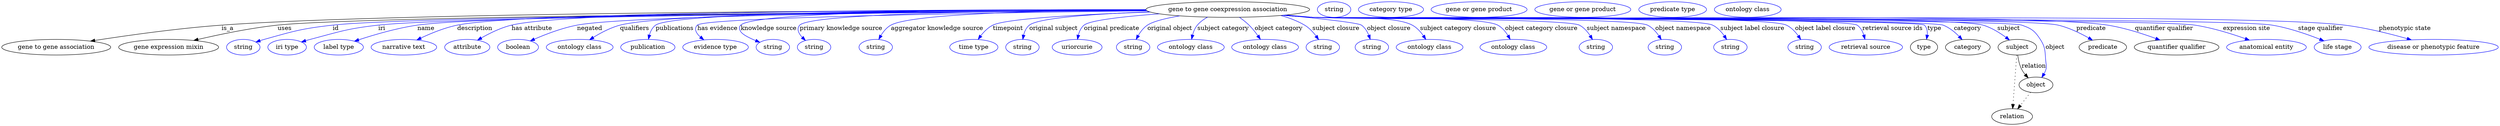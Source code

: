 digraph {
	graph [bb="0,0,5747.3,283"];
	node [label="\N"];
	"gene to gene coexpression association"	[height=0.5,
		label="gene to gene coexpression association",
		pos="2820.4,265",
		width=5.2356];
	"gene to gene association"	[height=0.5,
		pos="125.44,178",
		width=3.4844];
	"gene to gene coexpression association" -> "gene to gene association"	[label=is_a,
		lp="519.44,221.5",
		pos="e,204.13,192.06 2632.1,263.96 2156.7,263.42 916.85,259.07 505.44,229 405.25,221.68 291.07,205.6 214.25,193.64"];
	"gene expression mixin"	[height=0.5,
		pos="383.44,178",
		width=3.1955];
	"gene to gene coexpression association" -> "gene expression mixin"	[label=uses,
		lp="649.94,221.5",
		pos="e,441.07,193.62 2633.1,262.95 2139.7,259.91 828.95,249.94 633.44,229 571.06,222.32 501.12,207.71 451.11,196"];
	id	[color=blue,
		height=0.5,
		label=string,
		pos="554.44,178",
		width=1.0652];
	"gene to gene coexpression association" -> id	[color=blue,
		label=id,
		lp="767.44,221.5",
		pos="e,583.43,189.97 2632.9,262.84 2159.9,259.62 943.06,249.44 760.44,229 689.15,221.02 671.52,215.35 602.44,196 599.33,195.13 596.13,\
194.16 592.94,193.14",
		style=solid];
	iri	[color=blue,
		height=0.5,
		label="iri type",
		pos="655.44,178",
		width=1.2277];
	"gene to gene coexpression association" -> iri	[color=blue,
		label=iri,
		lp="872.44,221.5",
		pos="e,688.36,190.13 2633.3,262.68 2177.8,259.19 1036.7,248.57 864.44,229 794.02,221 776.94,214.18 708.44,196 705.07,195.11 701.59,194.12 \
698.11,193.1",
		style=solid];
	name	[color=blue,
		height=0.5,
		label="label type",
		pos="774.44,178",
		width=1.5707];
	"gene to gene coexpression association" -> name	[color=blue,
		label=name,
		lp="974.44,221.5",
		pos="e,810.74,192 2632.9,263.16 2192.5,260.82 1117,252.71 954.44,229 907.94,222.22 856.42,207.1 820.46,195.25",
		style=solid];
	description	[color=blue,
		height=0.5,
		label="narrative text",
		pos="924.44,178",
		width=2.0943];
	"gene to gene coexpression association" -> description	[color=blue,
		label=description,
		lp="1085.9,221.5",
		pos="e,953.78,194.76 2632,264.23 2206.7,264.18 1197.2,260.68 1045.4,229 1016.7,223 986.14,210.32 962.93,199.23",
		style=solid];
	"has attribute"	[color=blue,
		height=0.5,
		label=attribute,
		pos="1069.4,178",
		width=1.4443];
	"gene to gene coexpression association" -> "has attribute"	[color=blue,
		label="has attribute",
		lp="1217.4,221.5",
		pos="e,1092.8,194.26 2631.7,264.62 2228.5,265.26 1308.8,262.93 1170.4,229 1146,223.01 1120.6,210.41 1101.4,199.36",
		style=solid];
	negated	[color=blue,
		height=0.5,
		label=boolean,
		pos="1186.4,178",
		width=1.2999];
	"gene to gene coexpression association" -> negated	[color=blue,
		label=negated,
		lp="1350.4,221.5",
		pos="e,1214.4,192.46 2633,263.09 2259.4,260.76 1446.8,252.98 1321.4,229 1287.2,222.45 1250.2,208.21 1223.7,196.6",
		style=solid];
	qualifiers	[color=blue,
		height=0.5,
		label="ontology class",
		pos="1327.4,178",
		width=2.1304];
	"gene to gene coexpression association" -> qualifiers	[color=blue,
		label=qualifiers,
		lp="1453.9,221.5",
		pos="e,1350.2,195.21 2631.9,264.15 2276.8,263.72 1534.2,259.16 1420.4,229 1398.6,223.2 1376.2,211.36 1358.8,200.66",
		style=solid];
	publications	[color=blue,
		height=0.5,
		label=publication,
		pos="1484.4,178",
		width=1.7332];
	"gene to gene coexpression association" -> publications	[color=blue,
		label=publications,
		lp="1546.4,221.5",
		pos="e,1485.8,196.32 2631.8,264.56 2278.3,264.84 1547.3,261.46 1502.4,229 1495,223.64 1490.7,214.93 1488.1,206.26",
		style=solid];
	"has evidence"	[color=blue,
		height=0.5,
		label="evidence type",
		pos="1640.4,178",
		width=2.0943];
	"gene to gene coexpression association" -> "has evidence"	[color=blue,
		label="has evidence",
		lp="1644.9,221.5",
		pos="e,1613.4,195.05 2634.5,261.98 2296.9,257.85 1616.2,247.29 1598.4,229 1590.1,220.38 1595.8,210.33 1605.4,201.51",
		style=solid];
	"knowledge source"	[color=blue,
		height=0.5,
		label=string,
		pos="1772.4,178",
		width=1.0652];
	"gene to gene coexpression association" -> "knowledge source"	[color=blue,
		label="knowledge source",
		lp="1762.9,221.5",
		pos="e,1742.3,189.48 2631.7,264.86 2320.5,265.35 1730.3,261.89 1698.4,229 1693.8,224.21 1694.9,219.63 1698.4,214 1702.7,207.24 1717.6,\
199.65 1732.8,193.28",
		style=solid];
	"primary knowledge source"	[color=blue,
		height=0.5,
		label=string,
		pos="1867.4,178",
		width=1.0652];
	"gene to gene coexpression association" -> "primary knowledge source"	[color=blue,
		label="primary knowledge source",
		lp="1929.4,221.5",
		pos="e,1847.5,193.59 2632,263.96 2353.5,262.96 1861.6,257.18 1834.4,229 1826.3,220.61 1831.7,209.99 1840.2,200.7",
		style=solid];
	"aggregator knowledge source"	[color=blue,
		height=0.5,
		label=string,
		pos="2009.4,178",
		width=1.0652];
	"gene to gene coexpression association" -> "aggregator knowledge source"	[color=blue,
		label="aggregator knowledge source",
		lp="2150.9,221.5",
		pos="e,2016.5,196.09 2632.1,264.14 2418.9,262.95 2094.6,256.55 2044.4,229 2034.7,223.64 2027,214.27 2021.4,205.07",
		style=solid];
	timepoint	[color=blue,
		height=0.5,
		label="time type",
		pos="2235.4,178",
		width=1.5346];
	"gene to gene coexpression association" -> timepoint	[color=blue,
		label=timepoint,
		lp="2314.4,221.5",
		pos="e,2245.4,196.1 2641.7,259.2 2496.8,254.19 2311.6,244.8 2279.4,229 2268.2,223.48 2258.6,213.68 2251.3,204.21",
		style=solid];
	"original subject"	[color=blue,
		height=0.5,
		label=string,
		pos="2347.4,178",
		width=1.0652];
	"gene to gene coexpression association" -> "original subject"	[color=blue,
		label="original subject",
		lp="2419.4,221.5",
		pos="e,2348.2,196.11 2640.3,259.7 2522.1,255.26 2385.5,246.41 2363.4,229 2356.3,223.39 2352.3,214.63 2350.1,205.99",
		style=solid];
	"original predicate"	[color=blue,
		height=0.5,
		label=uriorcurie,
		pos="2473.4,178",
		width=1.5887];
	"gene to gene coexpression association" -> "original predicate"	[color=blue,
		label="original predicate",
		lp="2552.9,221.5",
		pos="e,2474.3,196.02 2662.9,255.05 2584.6,249.22 2503.6,240.54 2489.4,229 2482.4,223.29 2478.4,214.5 2476.2,205.87",
		style=solid];
	"original object"	[color=blue,
		height=0.5,
		label=string,
		pos="2602.4,178",
		width=1.0652];
	"gene to gene coexpression association" -> "original object"	[color=blue,
		label="original object",
		lp="2686.9,221.5",
		pos="e,2609.4,196.01 2709.8,250.35 2678.1,244.86 2648.6,237.74 2635.4,229 2626.6,223.1 2619.5,213.92 2614.2,205.02",
		style=solid];
	"subject category"	[color=blue,
		height=0.5,
		label="ontology class",
		pos="2735.4,178",
		width=2.1304];
	"gene to gene coexpression association" -> "subject category"	[color=blue,
		label="subject category",
		lp="2809.9,221.5",
		pos="e,2737.2,196.38 2774.1,247.55 2765.3,242.7 2756.8,236.59 2750.4,229 2745,222.56 2741.6,214.22 2739.4,206.2",
		style=solid];
	"object category"	[color=blue,
		height=0.5,
		label="ontology class",
		pos="2906.4,178",
		width=2.1304];
	"gene to gene coexpression association" -> "object category"	[color=blue,
		label="object category",
		lp="2937.9,221.5",
		pos="e,2895.6,196.26 2847.3,247.08 2854.9,241.74 2862.8,235.52 2869.4,229 2876.9,221.69 2884,212.79 2889.9,204.54",
		style=solid];
	"subject closure"	[color=blue,
		height=0.5,
		label=string,
		pos="3039.4,178",
		width=1.0652];
	"gene to gene coexpression association" -> "subject closure"	[color=blue,
		label="subject closure",
		lp="3069.9,221.5",
		pos="e,3029.8,195.52 2942.5,251.19 2961.7,246.03 2980.7,238.88 2997.4,229 3007.9,222.82 3017,213.05 3024,203.78",
		style=solid];
	"object closure"	[color=blue,
		height=0.5,
		label=string,
		pos="3152.4,178",
		width=1.0652];
	"gene to gene coexpression association" -> "object closure"	[color=blue,
		label="object closure",
		lp="3191.4,221.5",
		pos="e,3148.7,196.17 2951.2,252.02 3031.6,244.17 3120.9,234.39 3128.4,229 3136.3,223.4 3141.7,214.52 3145.3,205.79",
		style=solid];
	"subject category closure"	[color=blue,
		height=0.5,
		label="ontology class",
		pos="3285.4,178",
		width=2.1304];
	"gene to gene coexpression association" -> "subject category closure"	[color=blue,
		label="subject category closure",
		lp="3350.9,221.5",
		pos="e,3276.7,196 2954.6,252.36 2976,250.54 2997.8,248.7 3018.4,247 3068.9,242.84 3200.7,252.71 3245.4,229 3255.9,223.47 3264.5,213.94 \
3271.1,204.67",
		style=solid];
	"object category closure"	[color=blue,
		height=0.5,
		label="ontology class",
		pos="3478.4,178",
		width=2.1304];
	"gene to gene coexpression association" -> "object category closure"	[color=blue,
		label="object category closure",
		lp="3542.9,221.5",
		pos="e,3471.1,196.12 2950.8,252 2973.4,250.15 2996.6,248.4 3018.4,247 3065.5,243.98 3400.9,251.38 3442.4,229 3452.4,223.61 3460.3,214.1 \
3466.1,204.81",
		style=solid];
	"subject namespace"	[color=blue,
		height=0.5,
		label=string,
		pos="3668.4,178",
		width=1.0652];
	"gene to gene coexpression association" -> "subject namespace"	[color=blue,
		label="subject namespace",
		lp="3715.4,221.5",
		pos="e,3660.7,195.7 2949.5,251.86 2972.4,250.01 2996.1,248.28 3018.4,247 3052.4,245.04 3600.2,244.56 3630.4,229 3640.9,223.63 3649.2,\
213.94 3655.5,204.51",
		style=solid];
	"object namespace"	[color=blue,
		height=0.5,
		label=string,
		pos="3827.4,178",
		width=1.0652];
	"gene to gene coexpression association" -> "object namespace"	[color=blue,
		label="object namespace",
		lp="3869.4,221.5",
		pos="e,3819.1,195.75 2949,251.79 2972.1,249.93 2996,248.23 3018.4,247 3061.1,244.67 3749.1,247.96 3787.4,229 3798.3,223.64 3807.1,213.81 \
3813.7,204.28",
		style=solid];
	"subject label closure"	[color=blue,
		height=0.5,
		label=string,
		pos="3978.4,178",
		width=1.0652];
	"gene to gene coexpression association" -> "subject label closure"	[color=blue,
		label="subject label closure",
		lp="4029.4,221.5",
		pos="e,3969.8,195.77 2948.4,251.76 2971.7,249.89 2995.8,248.19 3018.4,247 3069.4,244.31 3891.5,251.29 3937.4,229 3948.4,223.67 3957.5,\
213.85 3964.2,204.32",
		style=solid];
	"object label closure"	[color=blue,
		height=0.5,
		label=string,
		pos="4149.4,178",
		width=1.0652];
	"gene to gene coexpression association" -> "object label closure"	[color=blue,
		label="object label closure",
		lp="4196.9,221.5",
		pos="e,4140.5,195.8 2948.2,251.73 2971.5,249.86 2995.7,248.16 3018.4,247 3078.9,243.91 4052.8,255.01 4107.4,229 4118.6,223.7 4127.8,213.89 \
4134.8,204.35",
		style=solid];
	"retrieval source ids"	[color=blue,
		height=0.5,
		label="retrieval source",
		pos="4290.4,178",
		width=2.347];
	"gene to gene coexpression association" -> "retrieval source ids"	[color=blue,
		label="retrieval source ids",
		lp="4351.9,221.5",
		pos="e,4288.4,196.42 2947.9,251.71 2971.3,249.83 2995.6,248.14 3018.4,247 3053.2,245.26 4241.8,248.71 4270.4,229 4278.2,223.69 4282.9,\
214.87 4285.8,206.1",
		style=solid];
	type	[height=0.5,
		pos="4424.4,178",
		width=0.86659];
	"gene to gene coexpression association" -> type	[color=blue,
		label=type,
		lp="4448.4,221.5",
		pos="e,4430.4,196.12 2947.6,251.7 2971.2,249.82 2995.5,248.13 3018.4,247 3038,246.04 4411.7,242.91 4425.4,229 4431.3,223.03 4432.6,214.43 \
4432,206.05",
		style=solid];
	category	[height=0.5,
		pos="4525.4,178",
		width=1.4263];
	"gene to gene coexpression association" -> category	[color=blue,
		label=category,
		lp="4524.9,221.5",
		pos="e,4512.4,195.44 2947.6,251.69 2971.2,249.81 2995.5,248.12 3018.4,247 3058.7,245.03 4430.8,243.42 4468.4,229 4482.5,223.59 4495.5,\
212.98 4505.4,202.93",
		style=solid];
	subject	[height=0.5,
		pos="4639.4,178",
		width=1.2277];
	"gene to gene coexpression association" -> subject	[color=blue,
		label=subject,
		lp="4619.4,221.5",
		pos="e,4621.4,194.55 2947.6,251.68 2971.2,249.8 2995.5,248.12 3018.4,247 3104,242.83 4478.3,253.33 4560.4,229 4579.7,223.3 4598.8,211.43 \
4613.4,200.69",
		style=solid];
	object	[height=0.5,
		pos="4682.4,91",
		width=1.0832];
	"gene to gene coexpression association" -> object	[color=blue,
		label=object,
		lp="4726.4,178",
		pos="e,4695.8,108.09 2947.4,251.69 2971,249.8 2995.4,248.11 3018.4,247 3063.7,244.81 4606.6,243.8 4649.4,229 4672.2,221.13 4679.3,216.2 \
4692.4,196 4705.9,175.3 4702.5,166.51 4705.4,142 4706.2,135.38 4707.3,133.39 4705.4,127 4704.4,123.55 4702.9,120.13 4701.2,116.85",
		style=solid];
	predicate	[height=0.5,
		pos="4836.4,178",
		width=1.5165];
	"gene to gene coexpression association" -> predicate	[color=blue,
		label=predicate,
		lp="4809.4,221.5",
		pos="e,4812.6,194.35 2947.4,251.68 2971,249.79 2995.4,248.11 3018.4,247 3113.6,242.42 4640.7,250.83 4733.4,229 4758.3,223.14 4784.2,210.55 \
4803.8,199.46",
		style=solid];
	"quantifier qualifier"	[height=0.5,
		pos="5006.4,178",
		width=2.7081];
	"gene to gene coexpression association" -> "quantifier qualifier"	[color=blue,
		label="quantifier qualifier",
		lp="4977.4,221.5",
		pos="e,4968,194.61 2947.4,251.67 2971,249.78 2995.4,248.1 3018.4,247 3221.4,237.3 4646.7,260.83 4847.4,229 4885.6,222.95 4927.2,209.6 \
4958.3,198.22",
		style=solid];
	"expression site"	[color=blue,
		height=0.5,
		label="anatomical entity",
		pos="5213.4,178",
		width=2.5456];
	"gene to gene coexpression association" -> "expression site"	[color=blue,
		label="expression site",
		lp="5167.9,221.5",
		pos="e,5174.2,194.37 2947.1,251.67 2970.8,249.78 2995.3,248.09 3018.4,247 3131.1,241.67 4936.9,246.03 5048.4,229 5088.4,222.9 5132.1,\
209.32 5164.5,197.85",
		style=solid];
	"stage qualifier"	[color=blue,
		height=0.5,
		label="life stage",
		pos="5377.4,178",
		width=1.4985];
	"gene to gene coexpression association" -> "stage qualifier"	[color=blue,
		label="stage qualifier",
		lp="5337.9,221.5",
		pos="e,5345.8,192.71 2947.1,251.66 2970.8,249.76 2995.3,248.08 3018.4,247 3141,241.25 5105.4,249.02 5226.4,229 5264.6,222.68 5306.3,208.3 \
5336.1,196.57",
		style=solid];
	"phenotypic state"	[color=blue,
		height=0.5,
		label="disease or phenotypic feature",
		pos="5598.4,178",
		width=4.1344];
	"gene to gene coexpression association" -> "phenotypic state"	[color=blue,
		label="phenotypic state",
		lp="5532.4,221.5",
		pos="e,5547.2,194.99 2947.1,251.65 2970.8,249.75 2995.3,248.08 3018.4,247 3282,234.7 5131.5,261.48 5393.4,229 5442.6,222.9 5497.1,209.27 \
5537.5,197.78",
		style=solid];
	association_type	[color=blue,
		height=0.5,
		label=string,
		pos="3065.4,265",
		width=1.0652];
	association_category	[color=blue,
		height=0.5,
		label="category type",
		pos="3196.4,265",
		width=2.0762];
	subject -> object	[label=relation,
		lp="4677.4,134.5",
		pos="e,4664.5,107.23 4640.5,159.55 4641.7,149.57 4644.2,137.07 4649.4,127 4651.7,122.68 4654.6,118.52 4657.8,114.66"];
	relation	[height=0.5,
		pos="4627.4,18",
		width=1.2999];
	subject -> relation	[pos="e,4628.7,36.188 4638.1,159.79 4636.1,132.48 4632,78.994 4629.5,46.38",
		style=dotted];
	"gene to gene association_subject"	[color=blue,
		height=0.5,
		label="gene or gene product",
		pos="3399.4,265",
		width=3.0692];
	object -> relation	[pos="e,4640.3,35.54 4670,73.889 4663,64.939 4654.3,53.617 4646.5,43.584",
		style=dotted];
	"gene to gene association_object"	[color=blue,
		height=0.5,
		label="gene or gene product",
		pos="3638.4,265",
		width=3.0692];
	"gene to gene coexpression association_predicate"	[color=blue,
		height=0.5,
		label="predicate type",
		pos="3844.4,265",
		width=2.1665];
	"gene expression mixin_quantifier qualifier"	[color=blue,
		height=0.5,
		label="ontology class",
		pos="4017.4,265",
		width=2.1304];
}
